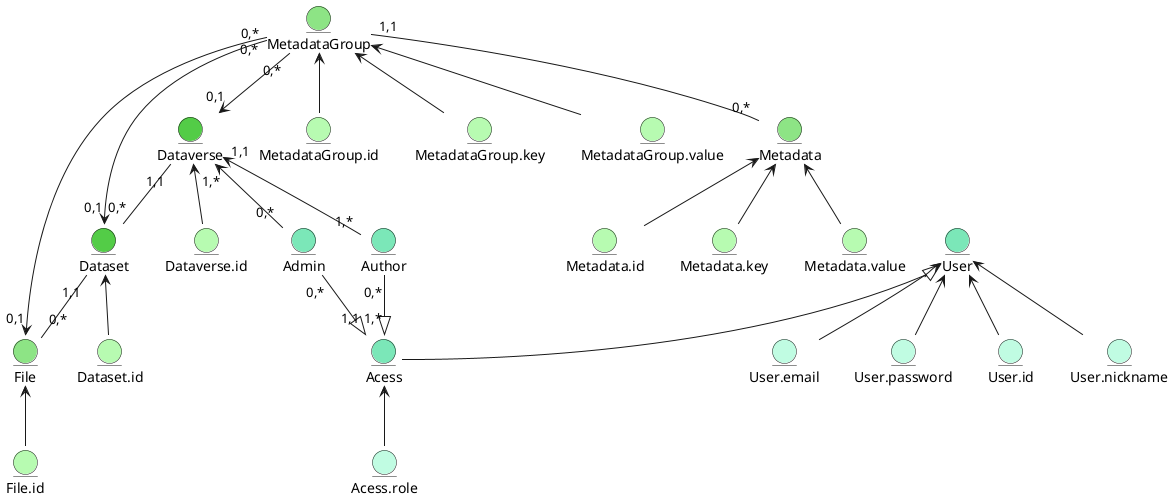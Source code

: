 @startuml
entity Dataverse #53CC47
entity Dataverse.id #B7FBB1

entity Dataset #53CC47
entity Dataset.id #B7FBB1

entity File #8DE485
entity File.id #B7FBB1

entity MetadataGroup #8DE485
entity MetadataGroup.id #B7FBB1
entity MetadataGroup.key #B7FBB1
entity MetadataGroup.value #B7FBB1

entity Metadata #8DE485
entity Metadata.id #B7FBB1
entity Metadata.key #B7FBB1
entity Metadata.value #B7FBB1

entity Admin #7BE7B8
entity Author #7BE7B8

entity User #7BE7B8
entity User.id #C0FCE2
entity User.nickname #C0FCE2
entity User.email #C0FCE2
entity User.password #C0FCE2

entity Acess #7BE7B8
entity Acess.role #C0FCE2

Dataverse <-- Dataverse.id
Dataverse "1,*"<--"0,*" Admin
Dataverse "1,1"<--"1,*" Author
Dataverse "1,1"--"0,*" Dataset


MetadataGroup <-- MetadataGroup.id
MetadataGroup <-- MetadataGroup.key
MetadataGroup <-- MetadataGroup.value

MetadataGroup "0,*"-->"0,1" File
MetadataGroup "0,*"-->"0,1" Dataverse
MetadataGroup "0,*"-->"0,1" Dataset
MetadataGroup "1,1"--"0,*" Metadata

Metadata <-- Metadata.id
Metadata <-- Metadata.key
Metadata <-- Metadata.value

File <-- File.id

Dataset <-- Dataset.id
Dataset "1,1"--"0,*" File

Author "0,*"--|>"1,*" Acess
Admin "0,*"--|>"1,1" Acess
User <|-- Acess
Acess <-- Acess.role
User <-- User.id
User <-- User.nickname
User <-- User.email
User <-- User.password
@enduml
